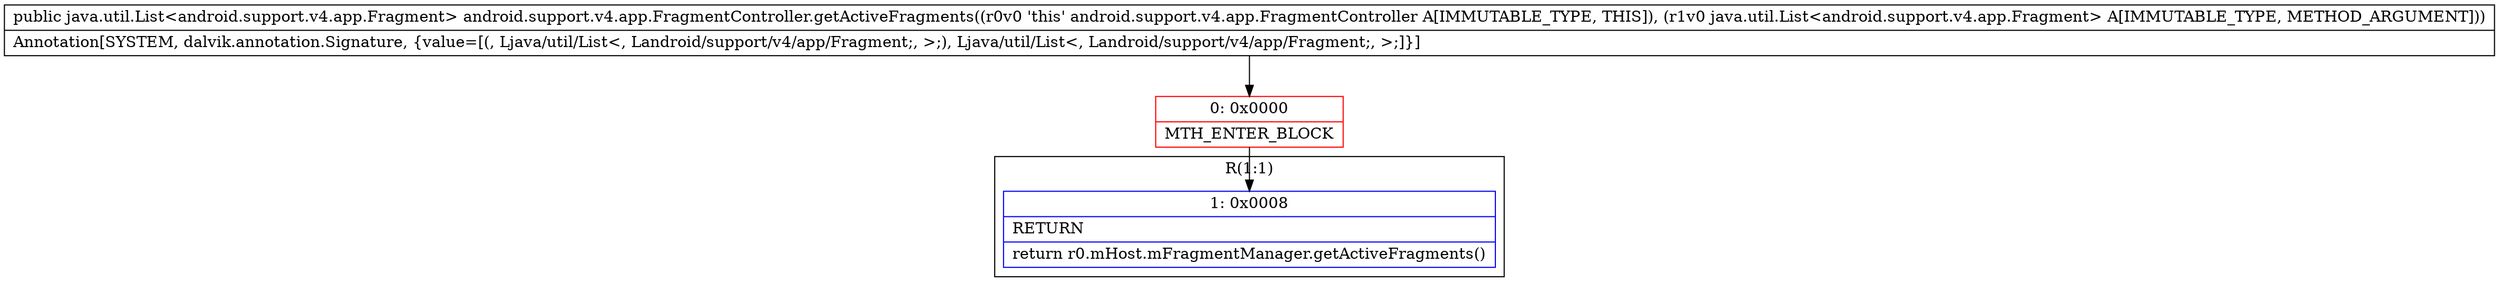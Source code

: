 digraph "CFG forandroid.support.v4.app.FragmentController.getActiveFragments(Ljava\/util\/List;)Ljava\/util\/List;" {
subgraph cluster_Region_29400299 {
label = "R(1:1)";
node [shape=record,color=blue];
Node_1 [shape=record,label="{1\:\ 0x0008|RETURN\l|return r0.mHost.mFragmentManager.getActiveFragments()\l}"];
}
Node_0 [shape=record,color=red,label="{0\:\ 0x0000|MTH_ENTER_BLOCK\l}"];
MethodNode[shape=record,label="{public java.util.List\<android.support.v4.app.Fragment\> android.support.v4.app.FragmentController.getActiveFragments((r0v0 'this' android.support.v4.app.FragmentController A[IMMUTABLE_TYPE, THIS]), (r1v0 java.util.List\<android.support.v4.app.Fragment\> A[IMMUTABLE_TYPE, METHOD_ARGUMENT]))  | Annotation[SYSTEM, dalvik.annotation.Signature, \{value=[(, Ljava\/util\/List\<, Landroid\/support\/v4\/app\/Fragment;, \>;), Ljava\/util\/List\<, Landroid\/support\/v4\/app\/Fragment;, \>;]\}]\l}"];
MethodNode -> Node_0;
Node_0 -> Node_1;
}

